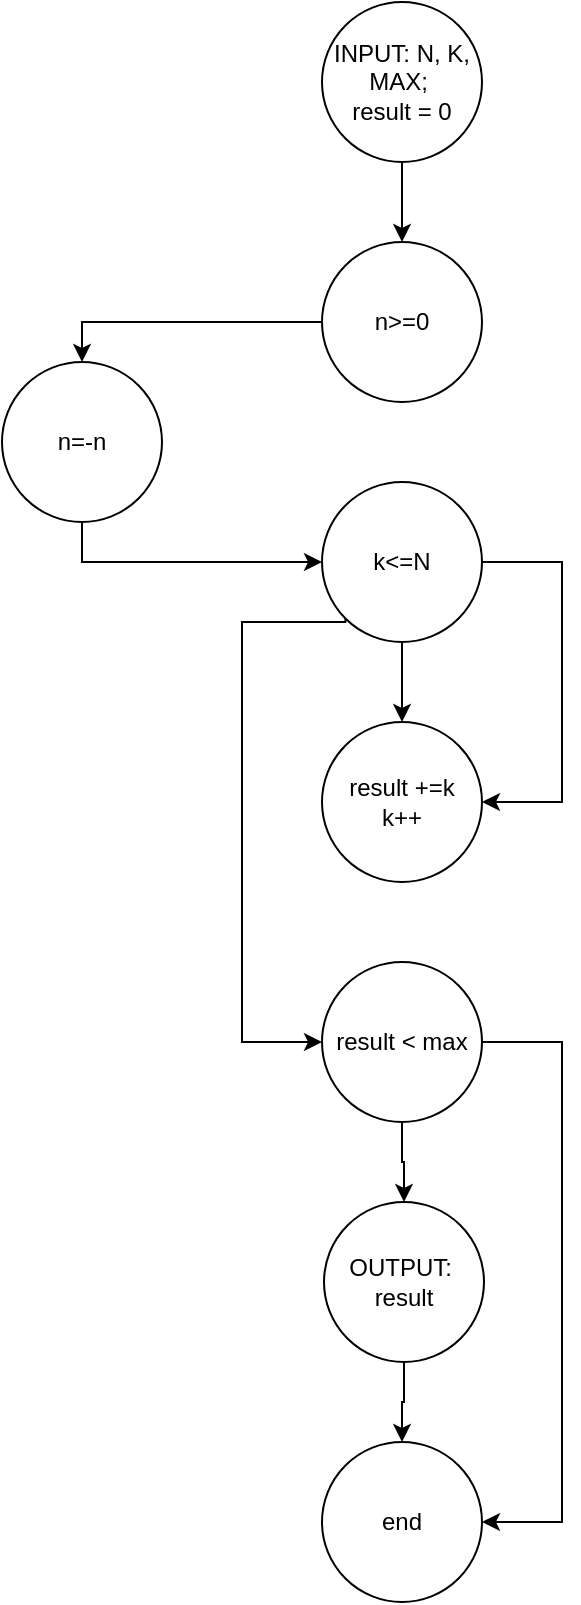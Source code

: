 <mxfile version="26.1.3">
  <diagram name="第 1 页" id="KPA-mKK98sVXUOynMy8X">
    <mxGraphModel dx="696" dy="876" grid="1" gridSize="10" guides="1" tooltips="1" connect="1" arrows="1" fold="1" page="1" pageScale="1" pageWidth="827" pageHeight="1169" math="0" shadow="0">
      <root>
        <mxCell id="0" />
        <mxCell id="1" parent="0" />
        <mxCell id="NxIj0WmM-djvwxP4E7MO-10" style="edgeStyle=orthogonalEdgeStyle;rounded=0;orthogonalLoop=1;jettySize=auto;html=1;entryX=0.5;entryY=0;entryDx=0;entryDy=0;" parent="1" source="NxIj0WmM-djvwxP4E7MO-1" target="NxIj0WmM-djvwxP4E7MO-2" edge="1">
          <mxGeometry relative="1" as="geometry" />
        </mxCell>
        <mxCell id="NxIj0WmM-djvwxP4E7MO-1" value="INPUT:&amp;nbsp;&lt;span style=&quot;background-color: transparent; color: light-dark(rgb(0, 0, 0), rgb(255, 255, 255));&quot;&gt;N, K, MAX;&amp;nbsp;&lt;/span&gt;&lt;div&gt;&lt;span style=&quot;background-color: transparent; color: light-dark(rgb(0, 0, 0), rgb(255, 255, 255));&quot;&gt;result = 0&lt;/span&gt;&lt;/div&gt;" style="ellipse;whiteSpace=wrap;html=1;aspect=fixed;" parent="1" vertex="1">
          <mxGeometry x="320" y="200" width="80" height="80" as="geometry" />
        </mxCell>
        <mxCell id="NxIj0WmM-djvwxP4E7MO-9" style="edgeStyle=orthogonalEdgeStyle;rounded=0;orthogonalLoop=1;jettySize=auto;html=1;exitX=0;exitY=0.5;exitDx=0;exitDy=0;entryX=0.5;entryY=0;entryDx=0;entryDy=0;" parent="1" source="NxIj0WmM-djvwxP4E7MO-2" target="NxIj0WmM-djvwxP4E7MO-4" edge="1">
          <mxGeometry relative="1" as="geometry">
            <mxPoint x="200" y="360" as="targetPoint" />
          </mxGeometry>
        </mxCell>
        <mxCell id="NxIj0WmM-djvwxP4E7MO-2" value="n&amp;gt;=0" style="ellipse;whiteSpace=wrap;html=1;aspect=fixed;" parent="1" vertex="1">
          <mxGeometry x="320" y="320" width="80" height="80" as="geometry" />
        </mxCell>
        <mxCell id="NxIj0WmM-djvwxP4E7MO-7" value="" style="edgeStyle=orthogonalEdgeStyle;rounded=0;orthogonalLoop=1;jettySize=auto;html=1;entryX=0;entryY=0.5;entryDx=0;entryDy=0;" parent="1" target="NxIj0WmM-djvwxP4E7MO-6" edge="1">
          <mxGeometry relative="1" as="geometry">
            <mxPoint x="200" y="450" as="sourcePoint" />
            <mxPoint x="280" y="510" as="targetPoint" />
            <Array as="points">
              <mxPoint x="200" y="480" />
            </Array>
          </mxGeometry>
        </mxCell>
        <mxCell id="NxIj0WmM-djvwxP4E7MO-4" value="n=-n" style="ellipse;whiteSpace=wrap;html=1;aspect=fixed;" parent="1" vertex="1">
          <mxGeometry x="160" y="380" width="80" height="80" as="geometry" />
        </mxCell>
        <mxCell id="aYcE6f8sGafPBe5MLFhE-1" style="edgeStyle=orthogonalEdgeStyle;rounded=0;orthogonalLoop=1;jettySize=auto;html=1;exitX=0.5;exitY=1;exitDx=0;exitDy=0;entryX=0.5;entryY=0;entryDx=0;entryDy=0;" edge="1" parent="1" source="NxIj0WmM-djvwxP4E7MO-6" target="NxIj0WmM-djvwxP4E7MO-11">
          <mxGeometry relative="1" as="geometry" />
        </mxCell>
        <mxCell id="aYcE6f8sGafPBe5MLFhE-2" style="edgeStyle=orthogonalEdgeStyle;rounded=0;orthogonalLoop=1;jettySize=auto;html=1;exitX=1;exitY=0.5;exitDx=0;exitDy=0;entryX=1;entryY=0.5;entryDx=0;entryDy=0;" edge="1" parent="1" source="NxIj0WmM-djvwxP4E7MO-6" target="NxIj0WmM-djvwxP4E7MO-11">
          <mxGeometry relative="1" as="geometry">
            <mxPoint x="440" y="600" as="targetPoint" />
            <Array as="points">
              <mxPoint x="440" y="480" />
              <mxPoint x="440" y="600" />
            </Array>
          </mxGeometry>
        </mxCell>
        <mxCell id="aYcE6f8sGafPBe5MLFhE-4" style="edgeStyle=orthogonalEdgeStyle;rounded=0;orthogonalLoop=1;jettySize=auto;html=1;exitX=0;exitY=1;exitDx=0;exitDy=0;entryX=0;entryY=0.5;entryDx=0;entryDy=0;" edge="1" parent="1" source="NxIj0WmM-djvwxP4E7MO-6" target="aYcE6f8sGafPBe5MLFhE-3">
          <mxGeometry relative="1" as="geometry">
            <Array as="points">
              <mxPoint x="332" y="510" />
              <mxPoint x="280" y="510" />
              <mxPoint x="280" y="720" />
            </Array>
          </mxGeometry>
        </mxCell>
        <mxCell id="NxIj0WmM-djvwxP4E7MO-6" value="k&amp;lt;=N" style="ellipse;whiteSpace=wrap;html=1;" parent="1" vertex="1">
          <mxGeometry x="320" y="440" width="80" height="80" as="geometry" />
        </mxCell>
        <mxCell id="NxIj0WmM-djvwxP4E7MO-11" value="result +=k&lt;div&gt;k++&lt;/div&gt;" style="ellipse;whiteSpace=wrap;html=1;aspect=fixed;" parent="1" vertex="1">
          <mxGeometry x="320" y="560" width="80" height="80" as="geometry" />
        </mxCell>
        <mxCell id="aYcE6f8sGafPBe5MLFhE-6" value="" style="edgeStyle=orthogonalEdgeStyle;rounded=0;orthogonalLoop=1;jettySize=auto;html=1;" edge="1" parent="1" source="aYcE6f8sGafPBe5MLFhE-3" target="aYcE6f8sGafPBe5MLFhE-5">
          <mxGeometry relative="1" as="geometry" />
        </mxCell>
        <mxCell id="aYcE6f8sGafPBe5MLFhE-9" style="edgeStyle=orthogonalEdgeStyle;rounded=0;orthogonalLoop=1;jettySize=auto;html=1;exitX=1;exitY=0.5;exitDx=0;exitDy=0;entryX=1;entryY=0.5;entryDx=0;entryDy=0;" edge="1" parent="1" source="aYcE6f8sGafPBe5MLFhE-3" target="aYcE6f8sGafPBe5MLFhE-8">
          <mxGeometry relative="1" as="geometry">
            <Array as="points">
              <mxPoint x="440" y="720" />
              <mxPoint x="440" y="960" />
            </Array>
          </mxGeometry>
        </mxCell>
        <mxCell id="aYcE6f8sGafPBe5MLFhE-3" value="result &amp;lt; max" style="ellipse;whiteSpace=wrap;html=1;aspect=fixed;" vertex="1" parent="1">
          <mxGeometry x="320" y="680" width="80" height="80" as="geometry" />
        </mxCell>
        <mxCell id="aYcE6f8sGafPBe5MLFhE-7" style="edgeStyle=orthogonalEdgeStyle;rounded=0;orthogonalLoop=1;jettySize=auto;html=1;exitX=0.5;exitY=1;exitDx=0;exitDy=0;" edge="1" parent="1" source="aYcE6f8sGafPBe5MLFhE-5" target="aYcE6f8sGafPBe5MLFhE-8">
          <mxGeometry relative="1" as="geometry">
            <mxPoint x="360" y="920" as="targetPoint" />
          </mxGeometry>
        </mxCell>
        <mxCell id="aYcE6f8sGafPBe5MLFhE-5" value="OUTPUT:&amp;nbsp;&lt;div&gt;result&lt;/div&gt;" style="ellipse;whiteSpace=wrap;html=1;" vertex="1" parent="1">
          <mxGeometry x="321" y="800" width="80" height="80" as="geometry" />
        </mxCell>
        <mxCell id="aYcE6f8sGafPBe5MLFhE-8" value="end" style="ellipse;whiteSpace=wrap;html=1;aspect=fixed;" vertex="1" parent="1">
          <mxGeometry x="320" y="920" width="80" height="80" as="geometry" />
        </mxCell>
      </root>
    </mxGraphModel>
  </diagram>
</mxfile>
